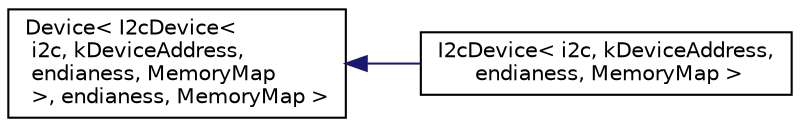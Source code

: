 digraph "Graphical Class Hierarchy"
{
  edge [fontname="Helvetica",fontsize="10",labelfontname="Helvetica",labelfontsize="10"];
  node [fontname="Helvetica",fontsize="10",shape=record];
  rankdir="LR";
  Node1 [label="Device\< I2cDevice\<\l i2c, kDeviceAddress,\l endianess, MemoryMap\l \>, endianess, MemoryMap \>",height=0.2,width=0.4,color="black", fillcolor="white", style="filled",URL="$d7/d94/classDevice.html"];
  Node1 -> Node2 [dir="back",color="midnightblue",fontsize="10",style="solid",fontname="Helvetica"];
  Node2 [label="I2cDevice\< i2c, kDeviceAddress,\l endianess, MemoryMap \>",height=0.2,width=0.4,color="black", fillcolor="white", style="filled",URL="$dc/d1b/classI2cDevice.html"];
}
